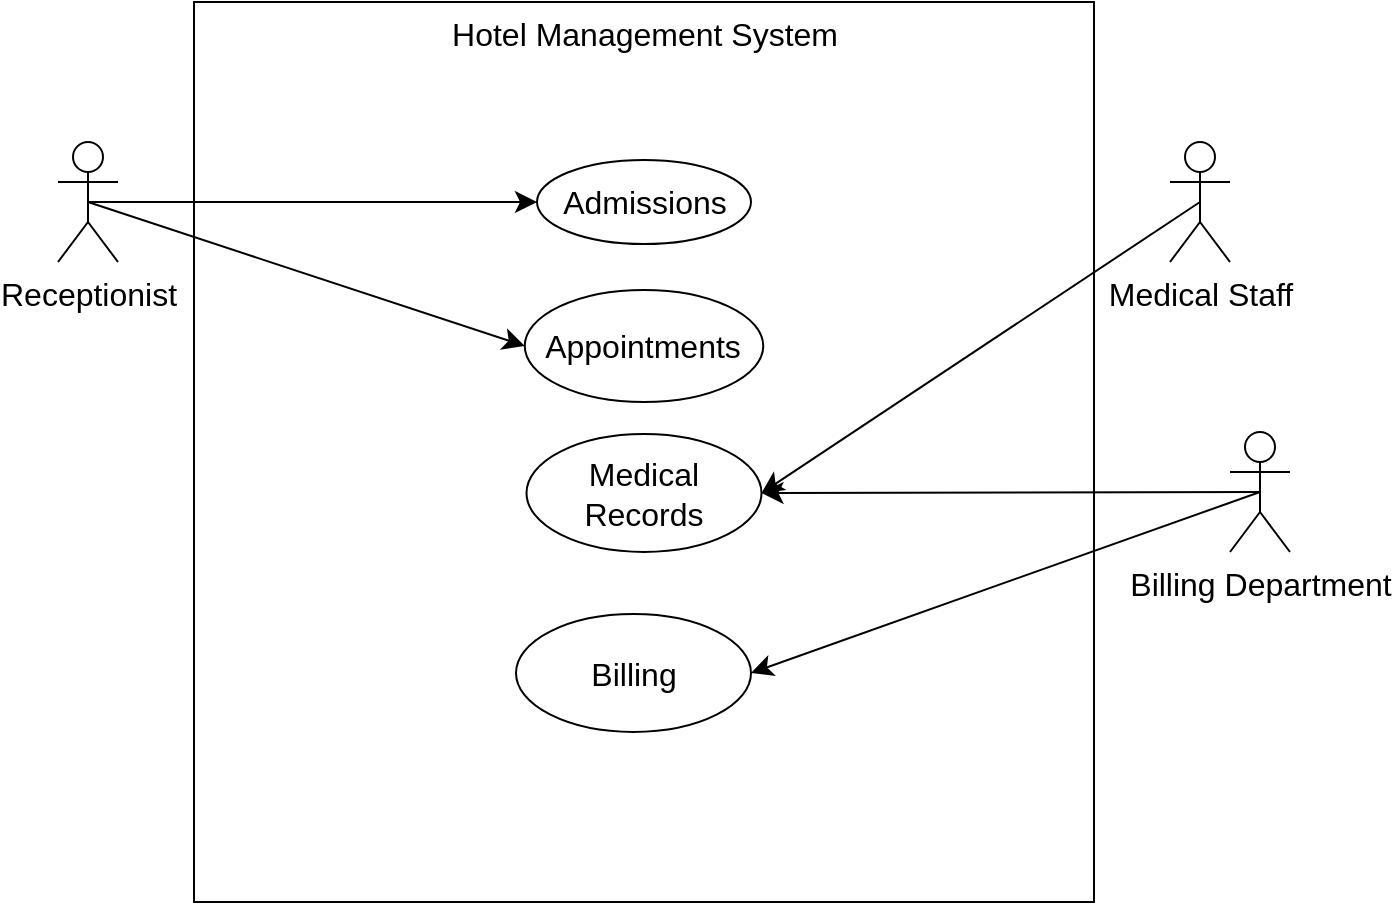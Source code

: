 <mxfile version="21.3.6" type="github">
  <diagram name="Page-1" id="GB1s6uM45wI3Iao5mb-d">
    <mxGraphModel dx="1290" dy="191" grid="0" gridSize="10" guides="1" tooltips="1" connect="1" arrows="1" fold="1" page="0" pageScale="1" pageWidth="850" pageHeight="1100" math="0" shadow="0">
      <root>
        <mxCell id="0" />
        <mxCell id="1" parent="0" />
        <mxCell id="_M6udmbpdaJvZWGWNVab-4" value="" style="whiteSpace=wrap;html=1;aspect=fixed;fontSize=16;" vertex="1" parent="1">
          <mxGeometry x="207" y="641" width="450" height="450" as="geometry" />
        </mxCell>
        <mxCell id="_M6udmbpdaJvZWGWNVab-14" style="edgeStyle=none;curved=1;rounded=0;orthogonalLoop=1;jettySize=auto;html=1;exitX=0.5;exitY=0.5;exitDx=0;exitDy=0;exitPerimeter=0;entryX=0;entryY=0.5;entryDx=0;entryDy=0;fontSize=12;startSize=8;endSize=8;" edge="1" parent="1" source="_M6udmbpdaJvZWGWNVab-5" target="_M6udmbpdaJvZWGWNVab-11">
          <mxGeometry relative="1" as="geometry" />
        </mxCell>
        <mxCell id="_M6udmbpdaJvZWGWNVab-15" style="edgeStyle=none;curved=1;rounded=0;orthogonalLoop=1;jettySize=auto;html=1;exitX=0.5;exitY=0.5;exitDx=0;exitDy=0;exitPerimeter=0;entryX=0;entryY=0.5;entryDx=0;entryDy=0;fontSize=12;startSize=8;endSize=8;" edge="1" parent="1" source="_M6udmbpdaJvZWGWNVab-5" target="_M6udmbpdaJvZWGWNVab-12">
          <mxGeometry relative="1" as="geometry" />
        </mxCell>
        <mxCell id="_M6udmbpdaJvZWGWNVab-5" value="Receptionist" style="shape=umlActor;verticalLabelPosition=bottom;verticalAlign=top;html=1;outlineConnect=0;fontSize=16;" vertex="1" parent="1">
          <mxGeometry x="139" y="711" width="30" height="60" as="geometry" />
        </mxCell>
        <mxCell id="_M6udmbpdaJvZWGWNVab-16" style="edgeStyle=none;curved=1;rounded=0;orthogonalLoop=1;jettySize=auto;html=1;exitX=0.5;exitY=0.5;exitDx=0;exitDy=0;exitPerimeter=0;entryX=1;entryY=0.5;entryDx=0;entryDy=0;fontSize=12;startSize=8;endSize=8;" edge="1" parent="1" source="_M6udmbpdaJvZWGWNVab-7" target="_M6udmbpdaJvZWGWNVab-13">
          <mxGeometry relative="1" as="geometry" />
        </mxCell>
        <mxCell id="_M6udmbpdaJvZWGWNVab-7" value="Medical Staff" style="shape=umlActor;verticalLabelPosition=bottom;verticalAlign=top;html=1;outlineConnect=0;fontSize=16;" vertex="1" parent="1">
          <mxGeometry x="695" y="711" width="30" height="60" as="geometry" />
        </mxCell>
        <mxCell id="_M6udmbpdaJvZWGWNVab-10" value="Hotel Management System" style="text;html=1;align=center;verticalAlign=middle;resizable=0;points=[];autosize=1;strokeColor=none;fillColor=none;fontSize=16;" vertex="1" parent="1">
          <mxGeometry x="326.5" y="641" width="211" height="31" as="geometry" />
        </mxCell>
        <mxCell id="_M6udmbpdaJvZWGWNVab-11" value="Admissions" style="ellipse;whiteSpace=wrap;html=1;fontSize=16;" vertex="1" parent="1">
          <mxGeometry x="378.5" y="720" width="107" height="42" as="geometry" />
        </mxCell>
        <mxCell id="_M6udmbpdaJvZWGWNVab-12" value="Appointments" style="ellipse;whiteSpace=wrap;html=1;fontSize=16;" vertex="1" parent="1">
          <mxGeometry x="372.38" y="785" width="119.25" height="56" as="geometry" />
        </mxCell>
        <mxCell id="_M6udmbpdaJvZWGWNVab-13" value="Medical Records" style="ellipse;whiteSpace=wrap;html=1;fontSize=16;" vertex="1" parent="1">
          <mxGeometry x="373.25" y="857" width="117.5" height="59" as="geometry" />
        </mxCell>
        <mxCell id="_M6udmbpdaJvZWGWNVab-19" style="edgeStyle=none;curved=1;rounded=0;orthogonalLoop=1;jettySize=auto;html=1;exitX=0.5;exitY=0.5;exitDx=0;exitDy=0;exitPerimeter=0;entryX=1;entryY=0.5;entryDx=0;entryDy=0;fontSize=12;startSize=8;endSize=8;" edge="1" parent="1" source="_M6udmbpdaJvZWGWNVab-17" target="_M6udmbpdaJvZWGWNVab-13">
          <mxGeometry relative="1" as="geometry" />
        </mxCell>
        <mxCell id="_M6udmbpdaJvZWGWNVab-21" style="edgeStyle=none;curved=1;rounded=0;orthogonalLoop=1;jettySize=auto;html=1;exitX=0.5;exitY=0.5;exitDx=0;exitDy=0;exitPerimeter=0;entryX=1;entryY=0.5;entryDx=0;entryDy=0;fontSize=12;startSize=8;endSize=8;" edge="1" parent="1" source="_M6udmbpdaJvZWGWNVab-17" target="_M6udmbpdaJvZWGWNVab-20">
          <mxGeometry relative="1" as="geometry" />
        </mxCell>
        <mxCell id="_M6udmbpdaJvZWGWNVab-17" value="Billing Department" style="shape=umlActor;verticalLabelPosition=bottom;verticalAlign=top;html=1;outlineConnect=0;fontSize=16;" vertex="1" parent="1">
          <mxGeometry x="725" y="856" width="30" height="60" as="geometry" />
        </mxCell>
        <mxCell id="_M6udmbpdaJvZWGWNVab-20" value="Billing" style="ellipse;whiteSpace=wrap;html=1;fontSize=16;" vertex="1" parent="1">
          <mxGeometry x="368" y="947" width="117.5" height="59" as="geometry" />
        </mxCell>
      </root>
    </mxGraphModel>
  </diagram>
</mxfile>
